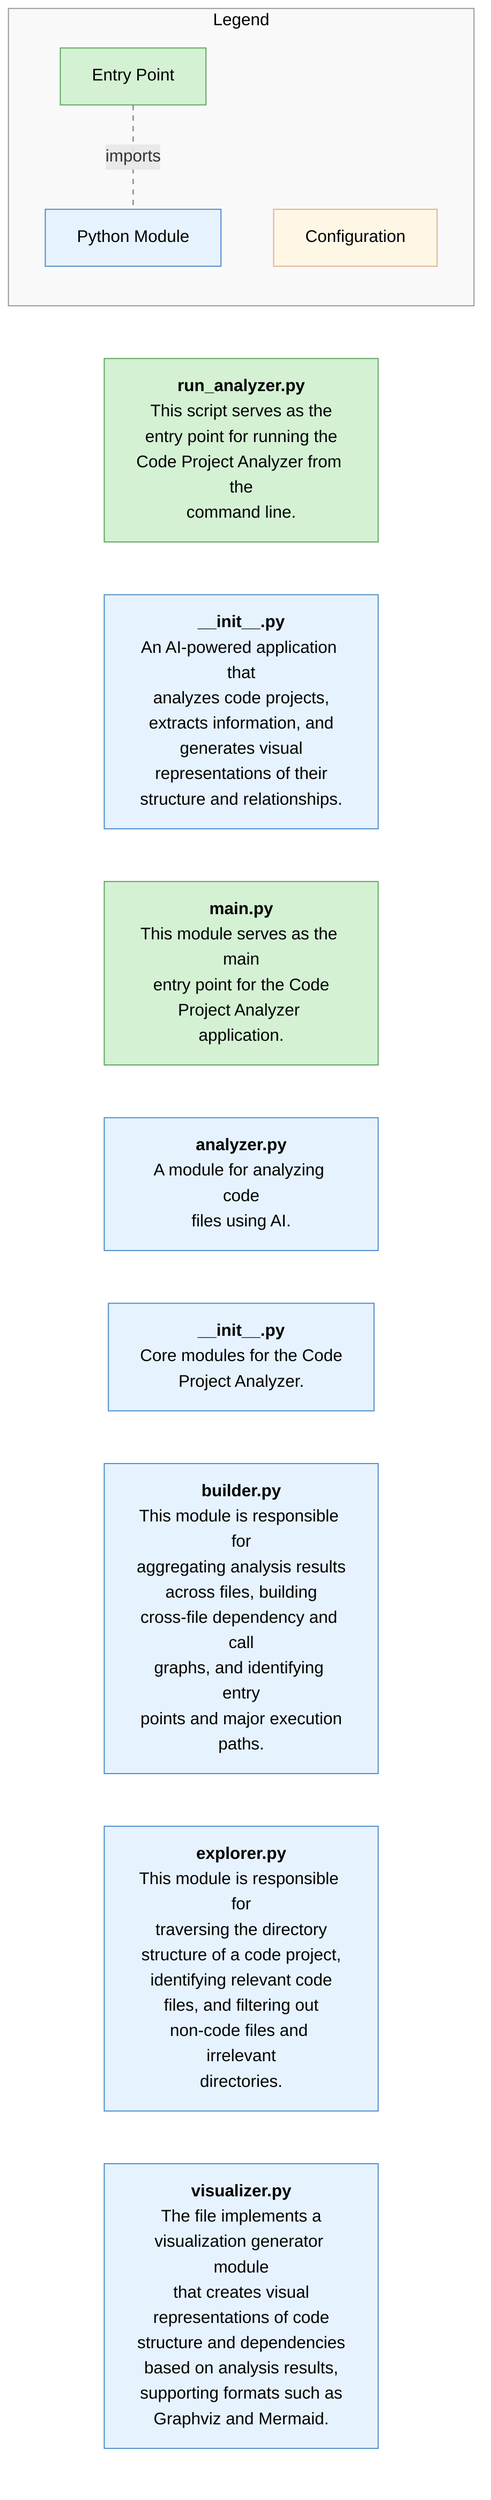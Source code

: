 graph LR;
  %% Configuration for better readability
  linkStyle default stroke:#999,stroke-width:1.5px,stroke-dasharray:5 5;
  classDef default fill:#f9f9f9,stroke:#999,color:black;
  classDef pythonModule fill:#e6f3ff,stroke:#4d8bc9,color:black;
  classDef configFile fill:#fff7e6,stroke:#d9b38c,color:black;
  classDef mainFile fill:#d4f1d4,stroke:#5ca75c,color:black;
  n__Users_jamie_Coding_Sourceflow_run_analyzer_py["<b>run_analyzer.py</b><br>This script serves as the<br>entry point for running the<br>Code Project Analyzer from the<br>command line."]:::mainFile;
  n__Users_jamie_Coding_Sourceflow_sourceflow___init___py["<b>__init__.py</b><br>An AI-powered application that<br>analyzes code projects,<br>extracts information, and<br>generates visual<br>representations of their<br>structure and relationships."]:::pythonModule;
  n__Users_jamie_Coding_Sourceflow_sourceflow_main_py["<b>main.py</b><br>This module serves as the main<br>entry point for the Code<br>Project Analyzer application."]:::mainFile;
  n__Users_jamie_Coding_Sourceflow_sourceflow_core_analyzer_py["<b>analyzer.py</b><br>A module for analyzing code<br>files using AI."]:::pythonModule;
  n__Users_jamie_Coding_Sourceflow_sourceflow_core___init___py["<b>__init__.py</b><br>Core modules for the Code<br>Project Analyzer."]:::pythonModule;
  n__Users_jamie_Coding_Sourceflow_sourceflow_core_builder_py["<b>builder.py</b><br>This module is responsible for<br>aggregating analysis results<br>across files, building<br>cross-file dependency and call<br>graphs, and identifying entry<br>points and major execution<br>paths."]:::pythonModule;
  n__Users_jamie_Coding_Sourceflow_sourceflow_core_explorer_py["<b>explorer.py</b><br>This module is responsible for<br>traversing the directory<br>structure of a code project,<br>identifying relevant code<br>files, and filtering out<br>non-code files and irrelevant<br>directories."]:::pythonModule;
  n__Users_jamie_Coding_Sourceflow_sourceflow_core_visualizer_py["<b>visualizer.py</b><br>The file implements a<br>visualization generator module<br>that creates visual<br>representations of code<br>structure and dependencies<br>based on analysis results,<br>supporting formats such as<br>Graphviz and Mermaid."]:::pythonModule;
  subgraph Legend["Legend"]
    style Legend fill:#f9f9f9,stroke:#999,color:black;
    mainLegend["Entry Point"]:::mainFile;
    moduleLegend["Python Module"]:::pythonModule;
    configLegend["Configuration"]:::configFile;
    mainLegend -.-|"imports"| moduleLegend;
  end